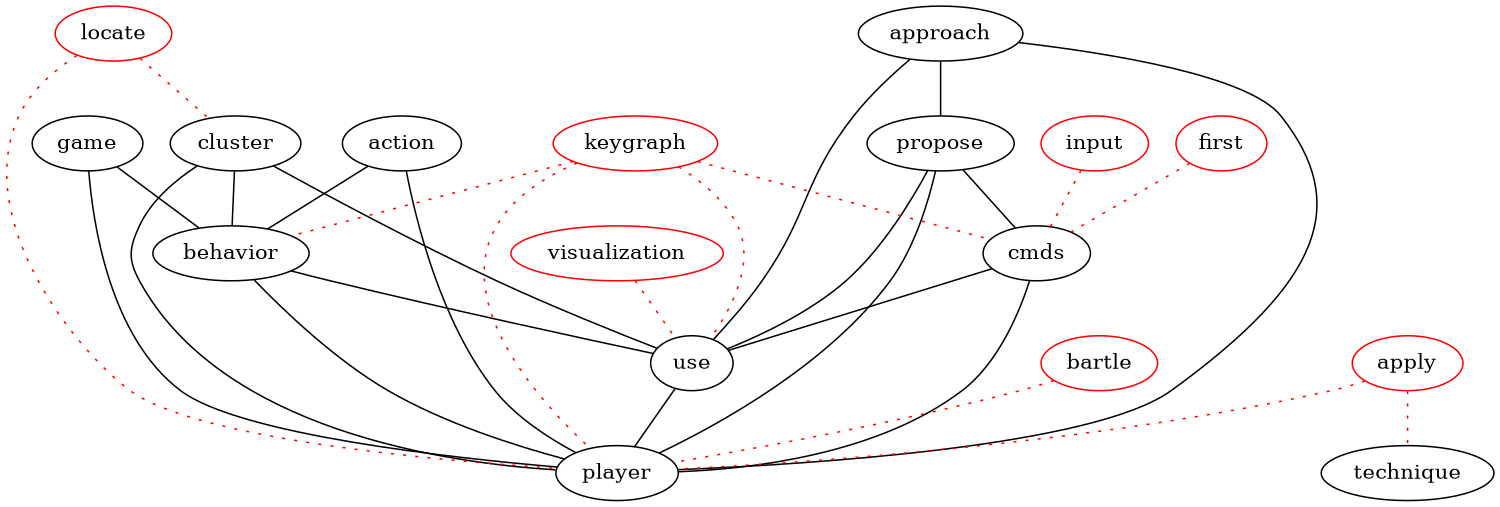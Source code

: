 graph keygraph {
graph [size="10,10"]
use [color="black"]
action [color="black"]
approach [color="black"]
propose [color="black"]
game [color="black"]
player [color="black"]
cmds [color="black"]
cluster [color="black"]
behavior [color="black"]
first [color="red"]
bartle [color="red"]
apply [color="red"]
keygraph [color="red"]
locate [color="red"]
input [color="red"]
visualization [color="red"]
game--behavior
cluster--behavior
approach--propose
approach--use
approach--player
action--behavior
propose--cmds
propose--use
propose--player
behavior--use
cluster--use
cmds--use
action--player
game--player
cluster--player
cmds--player
use--player
behavior--player
first--cmds [color="red", style="dotted"]
visualization--use [color="red", style="dotted"]
bartle--player [color="red", style="dotted"]
locate--player [color="red", style="dotted"]
locate--cluster [color="red", style="dotted"]
apply--technique [color="red", style="dotted"]
apply--player [color="red", style="dotted"]
keygraph--use [color="red", style="dotted"]
keygraph--player [color="red", style="dotted"]
keygraph--cmds [color="red", style="dotted"]
keygraph--behavior [color="red", style="dotted"]
input--cmds [color="red", style="dotted"]
}